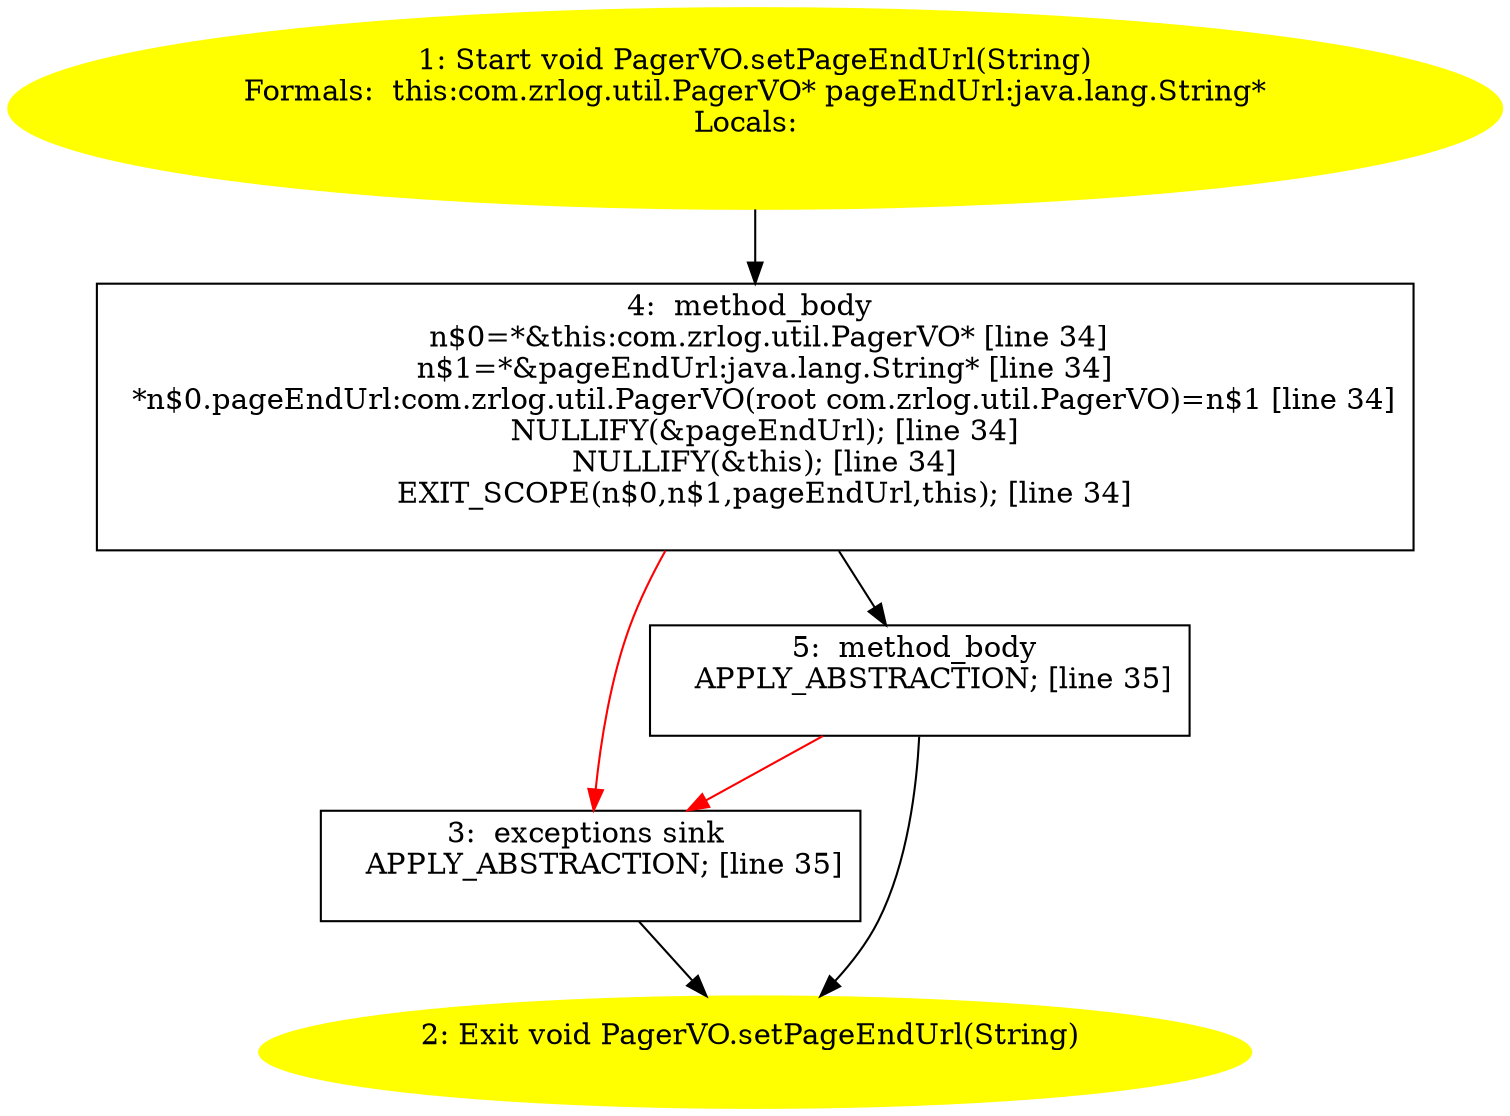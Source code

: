 /* @generated */
digraph cfg {
"com.zrlog.util.PagerVO.setPageEndUrl(java.lang.String):void.bcd3354bb72e6a433719f37e9b6a093a_1" [label="1: Start void PagerVO.setPageEndUrl(String)\nFormals:  this:com.zrlog.util.PagerVO* pageEndUrl:java.lang.String*\nLocals:  \n  " color=yellow style=filled]
	

	 "com.zrlog.util.PagerVO.setPageEndUrl(java.lang.String):void.bcd3354bb72e6a433719f37e9b6a093a_1" -> "com.zrlog.util.PagerVO.setPageEndUrl(java.lang.String):void.bcd3354bb72e6a433719f37e9b6a093a_4" ;
"com.zrlog.util.PagerVO.setPageEndUrl(java.lang.String):void.bcd3354bb72e6a433719f37e9b6a093a_2" [label="2: Exit void PagerVO.setPageEndUrl(String) \n  " color=yellow style=filled]
	

"com.zrlog.util.PagerVO.setPageEndUrl(java.lang.String):void.bcd3354bb72e6a433719f37e9b6a093a_3" [label="3:  exceptions sink \n   APPLY_ABSTRACTION; [line 35]\n " shape="box"]
	

	 "com.zrlog.util.PagerVO.setPageEndUrl(java.lang.String):void.bcd3354bb72e6a433719f37e9b6a093a_3" -> "com.zrlog.util.PagerVO.setPageEndUrl(java.lang.String):void.bcd3354bb72e6a433719f37e9b6a093a_2" ;
"com.zrlog.util.PagerVO.setPageEndUrl(java.lang.String):void.bcd3354bb72e6a433719f37e9b6a093a_4" [label="4:  method_body \n   n$0=*&this:com.zrlog.util.PagerVO* [line 34]\n  n$1=*&pageEndUrl:java.lang.String* [line 34]\n  *n$0.pageEndUrl:com.zrlog.util.PagerVO(root com.zrlog.util.PagerVO)=n$1 [line 34]\n  NULLIFY(&pageEndUrl); [line 34]\n  NULLIFY(&this); [line 34]\n  EXIT_SCOPE(n$0,n$1,pageEndUrl,this); [line 34]\n " shape="box"]
	

	 "com.zrlog.util.PagerVO.setPageEndUrl(java.lang.String):void.bcd3354bb72e6a433719f37e9b6a093a_4" -> "com.zrlog.util.PagerVO.setPageEndUrl(java.lang.String):void.bcd3354bb72e6a433719f37e9b6a093a_5" ;
	 "com.zrlog.util.PagerVO.setPageEndUrl(java.lang.String):void.bcd3354bb72e6a433719f37e9b6a093a_4" -> "com.zrlog.util.PagerVO.setPageEndUrl(java.lang.String):void.bcd3354bb72e6a433719f37e9b6a093a_3" [color="red" ];
"com.zrlog.util.PagerVO.setPageEndUrl(java.lang.String):void.bcd3354bb72e6a433719f37e9b6a093a_5" [label="5:  method_body \n   APPLY_ABSTRACTION; [line 35]\n " shape="box"]
	

	 "com.zrlog.util.PagerVO.setPageEndUrl(java.lang.String):void.bcd3354bb72e6a433719f37e9b6a093a_5" -> "com.zrlog.util.PagerVO.setPageEndUrl(java.lang.String):void.bcd3354bb72e6a433719f37e9b6a093a_2" ;
	 "com.zrlog.util.PagerVO.setPageEndUrl(java.lang.String):void.bcd3354bb72e6a433719f37e9b6a093a_5" -> "com.zrlog.util.PagerVO.setPageEndUrl(java.lang.String):void.bcd3354bb72e6a433719f37e9b6a093a_3" [color="red" ];
}
